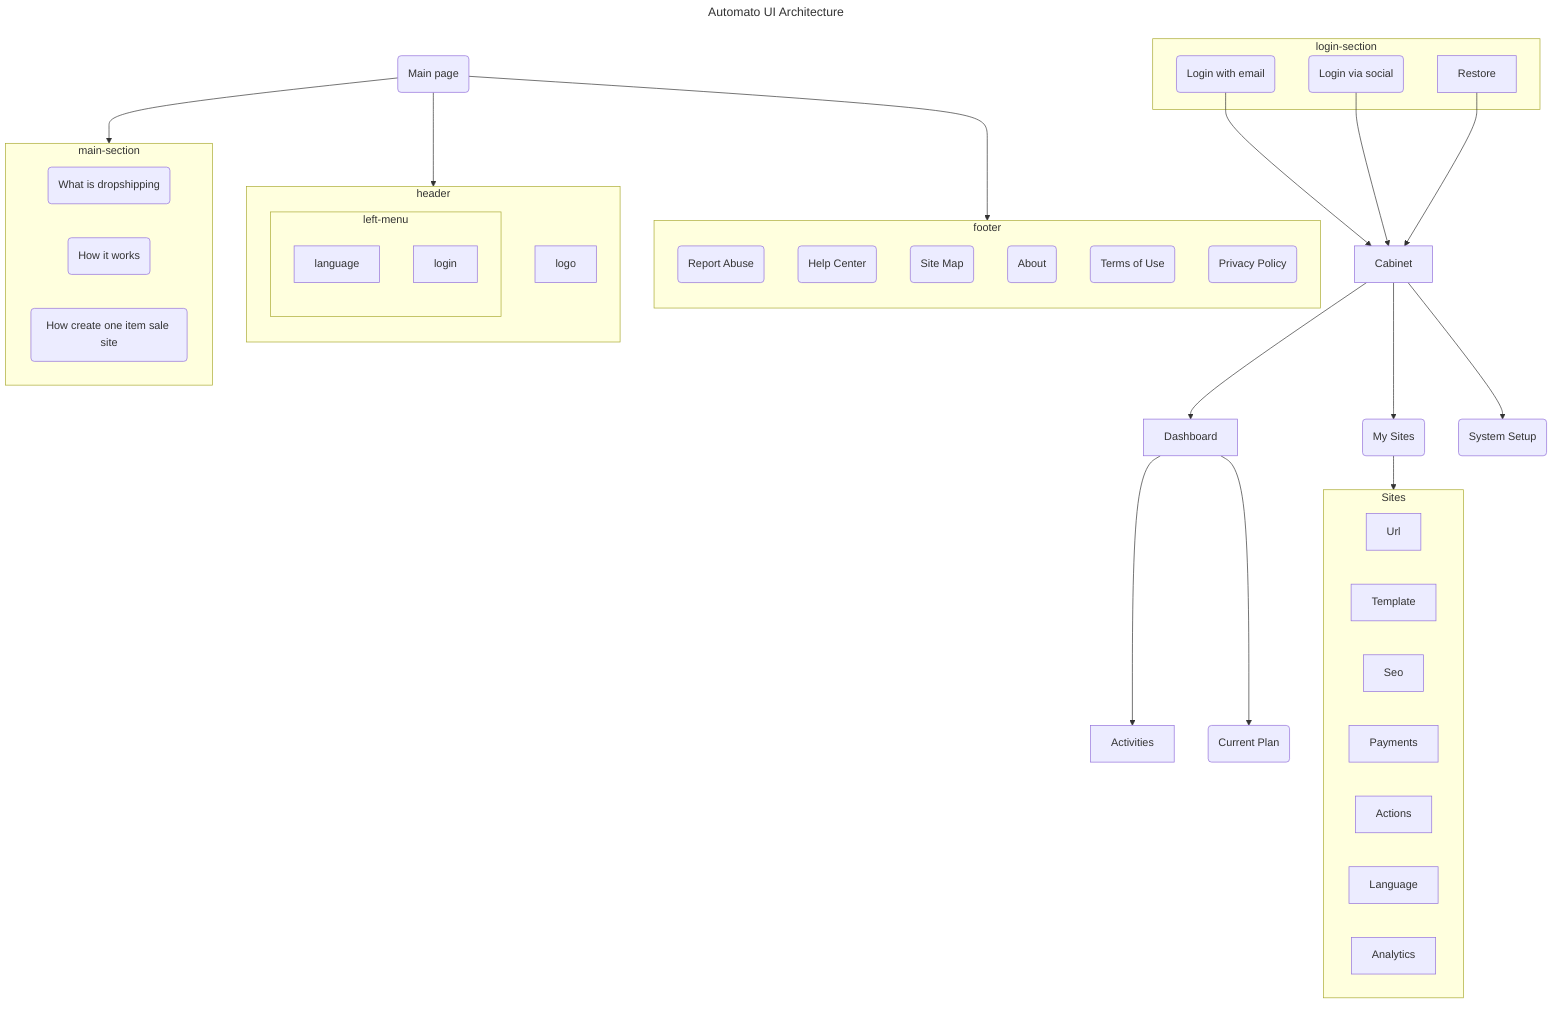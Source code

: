 ---
title: Automato UI Architecture
---
flowchart

subgraph left-menu
direction TB
        language
        login
end

subgraph footer
 direction TB
  id2(Report Abuse)
  id3(Help Center)
  id4(Site Map)
  id5(About)
  id6(Terms of Use)
  id7(Privacy Policy)
end

subgraph header
        direction TB
        logo
        left-menu
end

subgraph main-section
 id10(What is dropshipping)
 id11(How it works)
 id12(How create one item sale site)
end

id1(Main page) --> header
id1(Main page) --> main-section
id1(Main page) --> footer

subgraph login-section
 direction TB
 id13(Login with email)
 id14(Login via social)
 Restore
end

 id13(Login with email) --> Cabinet
 id14(Login via social) --> Cabinet
 Restore --> Cabinet

Cabinet --> Dashboard
Cabinet --> id18(My Sites)
Cabinet --> id20(System Setup)

Dashboard --> Activities
Dashboard --> id21(Current Plan)

subgraph Sites
        Url
        Template
        Seo
        Payments
        Actions
        Language
        Analytics
end

id18(My Sites) --> Sites
id20(System Setup)